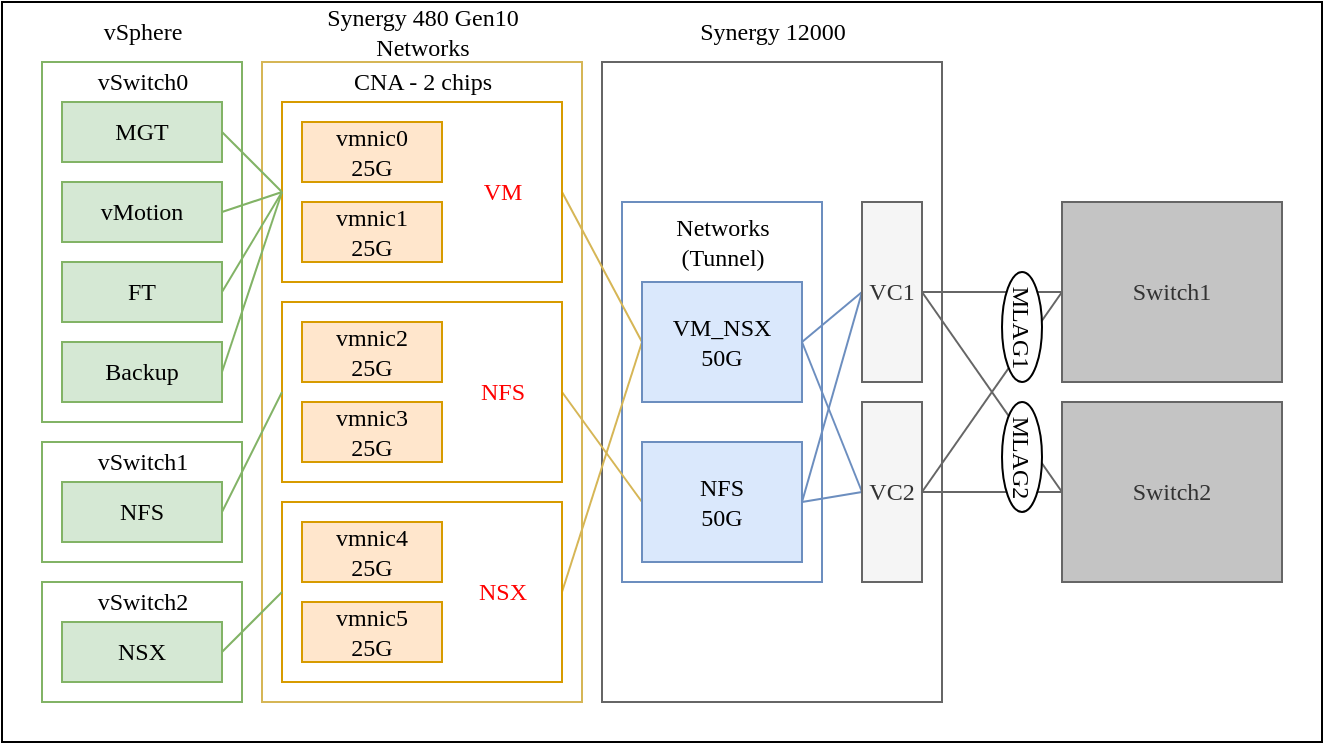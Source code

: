 <mxfile version="15.8.8" type="github"><diagram id="8WjpjRhoSgxoVWKSzdAx" name="Page-1"><mxGraphModel dx="782" dy="716" grid="1" gridSize="10" guides="1" tooltips="1" connect="1" arrows="1" fold="1" page="1" pageScale="1" pageWidth="850" pageHeight="1100" math="0" shadow="0"><root><mxCell id="0"/><mxCell id="1" parent="0"/><mxCell id="rObYeSCpx5tgW8fG9xQo-66" value="" style="rounded=0;whiteSpace=wrap;html=1;shadow=0;sketch=0;fillStyle=auto;fontFamily=Comic Sans MS;" parent="1" vertex="1"><mxGeometry x="20" y="30" width="660" height="370" as="geometry"/></mxCell><mxCell id="rObYeSCpx5tgW8fG9xQo-18" value="" style="rounded=0;whiteSpace=wrap;html=1;sketch=0;fillColor=none;strokeColor=#666666;fontColor=#333333;fontFamily=Verdana;" parent="1" vertex="1"><mxGeometry x="320" y="60" width="170" height="320" as="geometry"/></mxCell><mxCell id="rObYeSCpx5tgW8fG9xQo-51" value="" style="rounded=0;whiteSpace=wrap;html=1;sketch=0;fillColor=none;strokeColor=#6c8ebf;fontFamily=Verdana;" parent="1" vertex="1"><mxGeometry x="330" y="130" width="100" height="190" as="geometry"/></mxCell><mxCell id="rObYeSCpx5tgW8fG9xQo-19" value="" style="rounded=0;whiteSpace=wrap;html=1;sketch=0;fillColor=none;strokeColor=#82b366;fontFamily=Verdana;" parent="1" vertex="1"><mxGeometry x="40" y="60" width="100" height="180" as="geometry"/></mxCell><mxCell id="rObYeSCpx5tgW8fG9xQo-17" value="" style="rounded=0;whiteSpace=wrap;html=1;sketch=0;fillColor=none;strokeColor=#d6b656;fontFamily=Verdana;" parent="1" vertex="1"><mxGeometry x="150" y="60" width="160" height="320" as="geometry"/></mxCell><mxCell id="rObYeSCpx5tgW8fG9xQo-14" style="edgeStyle=none;rounded=0;sketch=0;orthogonalLoop=1;jettySize=auto;html=1;exitX=1;exitY=0.5;exitDx=0;exitDy=0;entryX=0;entryY=0.5;entryDx=0;entryDy=0;endArrow=none;endFill=0;fillColor=#fff2cc;strokeColor=#d6b656;fontFamily=Verdana;" parent="1" source="rObYeSCpx5tgW8fG9xQo-1" target="rObYeSCpx5tgW8fG9xQo-12" edge="1"><mxGeometry relative="1" as="geometry"/></mxCell><mxCell id="rObYeSCpx5tgW8fG9xQo-1" value="&lt;blockquote&gt;&lt;br&gt;&lt;/blockquote&gt;" style="rounded=0;whiteSpace=wrap;html=1;sketch=0;align=center;fontFamily=Verdana;strokeColor=#D79B00;" parent="1" vertex="1"><mxGeometry x="160" y="80" width="140" height="90" as="geometry"/></mxCell><mxCell id="rObYeSCpx5tgW8fG9xQo-16" style="edgeStyle=none;rounded=0;sketch=0;orthogonalLoop=1;jettySize=auto;html=1;exitX=1;exitY=0.5;exitDx=0;exitDy=0;entryX=0;entryY=0.5;entryDx=0;entryDy=0;endArrow=none;endFill=0;fillColor=#fff2cc;strokeColor=#d6b656;fontFamily=Verdana;" parent="1" source="rObYeSCpx5tgW8fG9xQo-2" target="rObYeSCpx5tgW8fG9xQo-13" edge="1"><mxGeometry relative="1" as="geometry"/></mxCell><mxCell id="rObYeSCpx5tgW8fG9xQo-2" value="&lt;div&gt;&lt;br&gt;&lt;/div&gt;&lt;div&gt;&lt;br&gt;&lt;/div&gt;" style="rounded=0;whiteSpace=wrap;html=1;sketch=0;fontFamily=Verdana;strokeColor=#D79B00;" parent="1" vertex="1"><mxGeometry x="160" y="180" width="140" height="90" as="geometry"/></mxCell><mxCell id="rObYeSCpx5tgW8fG9xQo-15" style="edgeStyle=none;rounded=0;sketch=0;orthogonalLoop=1;jettySize=auto;html=1;exitX=1;exitY=0.5;exitDx=0;exitDy=0;endArrow=none;endFill=0;fillColor=#fff2cc;strokeColor=#d6b656;entryX=0;entryY=0.5;entryDx=0;entryDy=0;fontFamily=Verdana;" parent="1" source="rObYeSCpx5tgW8fG9xQo-3" target="rObYeSCpx5tgW8fG9xQo-12" edge="1"><mxGeometry relative="1" as="geometry"><mxPoint x="280" y="200" as="targetPoint"/></mxGeometry></mxCell><mxCell id="rObYeSCpx5tgW8fG9xQo-3" value="" style="rounded=0;whiteSpace=wrap;html=1;sketch=0;fontFamily=Verdana;strokeColor=#D79B00;" parent="1" vertex="1"><mxGeometry x="160" y="280" width="140" height="90" as="geometry"/></mxCell><mxCell id="rObYeSCpx5tgW8fG9xQo-7" style="rounded=0;orthogonalLoop=1;jettySize=auto;html=1;exitX=1;exitY=0.5;exitDx=0;exitDy=0;entryX=0;entryY=0.5;entryDx=0;entryDy=0;endArrow=none;endFill=0;sketch=0;fillColor=#d5e8d4;strokeColor=#82b366;fontFamily=Verdana;" parent="1" source="rObYeSCpx5tgW8fG9xQo-4" target="rObYeSCpx5tgW8fG9xQo-1" edge="1"><mxGeometry relative="1" as="geometry"><mxPoint x="170" y="150" as="targetPoint"/></mxGeometry></mxCell><mxCell id="rObYeSCpx5tgW8fG9xQo-4" value="&lt;div&gt;MGT&lt;/div&gt;" style="rounded=0;whiteSpace=wrap;html=1;fillColor=#d5e8d4;strokeColor=#82b366;sketch=0;fontFamily=Verdana;" parent="1" vertex="1"><mxGeometry x="50" y="80" width="80" height="30" as="geometry"/></mxCell><mxCell id="rObYeSCpx5tgW8fG9xQo-8" style="edgeStyle=none;rounded=0;orthogonalLoop=1;jettySize=auto;html=1;entryX=0;entryY=0.5;entryDx=0;entryDy=0;endArrow=none;endFill=0;sketch=0;fillColor=#d5e8d4;strokeColor=#82b366;exitX=1;exitY=0.5;exitDx=0;exitDy=0;fontFamily=Verdana;" parent="1" source="rObYeSCpx5tgW8fG9xQo-5" target="rObYeSCpx5tgW8fG9xQo-1" edge="1"><mxGeometry relative="1" as="geometry"><mxPoint x="170" y="150" as="targetPoint"/></mxGeometry></mxCell><mxCell id="rObYeSCpx5tgW8fG9xQo-5" value="vMotion" style="rounded=0;whiteSpace=wrap;html=1;fillColor=#d5e8d4;strokeColor=#82b366;sketch=0;fontFamily=Verdana;" parent="1" vertex="1"><mxGeometry x="50" y="120" width="80" height="30" as="geometry"/></mxCell><mxCell id="rObYeSCpx5tgW8fG9xQo-11" style="edgeStyle=none;rounded=0;orthogonalLoop=1;jettySize=auto;html=1;exitX=1;exitY=0.5;exitDx=0;exitDy=0;endArrow=none;endFill=0;sketch=0;fillColor=#d5e8d4;strokeColor=#82b366;entryX=0;entryY=0.5;entryDx=0;entryDy=0;fontFamily=Verdana;" parent="1" source="rObYeSCpx5tgW8fG9xQo-6" target="rObYeSCpx5tgW8fG9xQo-1" edge="1"><mxGeometry relative="1" as="geometry"><mxPoint x="170" y="150" as="targetPoint"/></mxGeometry></mxCell><mxCell id="rObYeSCpx5tgW8fG9xQo-6" value="FT" style="rounded=0;whiteSpace=wrap;html=1;fillColor=#d5e8d4;strokeColor=#82b366;sketch=0;fontFamily=Verdana;" parent="1" vertex="1"><mxGeometry x="50" y="160" width="80" height="30" as="geometry"/></mxCell><mxCell id="rObYeSCpx5tgW8fG9xQo-22" style="edgeStyle=none;rounded=0;sketch=0;orthogonalLoop=1;jettySize=auto;html=1;exitX=1;exitY=0.5;exitDx=0;exitDy=0;entryX=0;entryY=0.5;entryDx=0;entryDy=0;endArrow=none;endFill=0;fillColor=#dae8fc;strokeColor=#6c8ebf;fontFamily=Verdana;" parent="1" source="rObYeSCpx5tgW8fG9xQo-12" target="rObYeSCpx5tgW8fG9xQo-20" edge="1"><mxGeometry relative="1" as="geometry"/></mxCell><mxCell id="rObYeSCpx5tgW8fG9xQo-24" style="edgeStyle=none;rounded=0;sketch=0;orthogonalLoop=1;jettySize=auto;html=1;exitX=1;exitY=0.5;exitDx=0;exitDy=0;entryX=0;entryY=0.5;entryDx=0;entryDy=0;endArrow=none;endFill=0;fillColor=#dae8fc;strokeColor=#6c8ebf;fontFamily=Verdana;" parent="1" source="rObYeSCpx5tgW8fG9xQo-12" target="rObYeSCpx5tgW8fG9xQo-21" edge="1"><mxGeometry relative="1" as="geometry"/></mxCell><mxCell id="rObYeSCpx5tgW8fG9xQo-12" value="&lt;div&gt;VM_NSX&lt;/div&gt;&lt;div&gt;50G&lt;/div&gt;" style="rounded=0;whiteSpace=wrap;html=1;fillColor=#dae8fc;strokeColor=#6c8ebf;sketch=0;fontFamily=Verdana;" parent="1" vertex="1"><mxGeometry x="340" y="170" width="80" height="60" as="geometry"/></mxCell><mxCell id="rObYeSCpx5tgW8fG9xQo-23" style="edgeStyle=none;rounded=0;sketch=0;orthogonalLoop=1;jettySize=auto;html=1;exitX=1;exitY=0.5;exitDx=0;exitDy=0;endArrow=none;endFill=0;entryX=0;entryY=0.5;entryDx=0;entryDy=0;fillColor=#dae8fc;strokeColor=#6c8ebf;fontFamily=Verdana;" parent="1" source="rObYeSCpx5tgW8fG9xQo-13" target="rObYeSCpx5tgW8fG9xQo-20" edge="1"><mxGeometry relative="1" as="geometry"><mxPoint x="460" y="170" as="targetPoint"/></mxGeometry></mxCell><mxCell id="rObYeSCpx5tgW8fG9xQo-25" style="edgeStyle=none;rounded=0;sketch=0;orthogonalLoop=1;jettySize=auto;html=1;exitX=1;exitY=0.5;exitDx=0;exitDy=0;endArrow=none;endFill=0;entryX=0;entryY=0.5;entryDx=0;entryDy=0;fillColor=#dae8fc;strokeColor=#6c8ebf;fontFamily=Verdana;" parent="1" source="rObYeSCpx5tgW8fG9xQo-13" target="rObYeSCpx5tgW8fG9xQo-21" edge="1"><mxGeometry relative="1" as="geometry"><mxPoint x="460" y="270.0" as="targetPoint"/></mxGeometry></mxCell><mxCell id="rObYeSCpx5tgW8fG9xQo-13" value="&lt;div&gt;NFS&lt;/div&gt;&lt;div&gt;50G&lt;br&gt;&lt;/div&gt;" style="rounded=0;whiteSpace=wrap;html=1;fillColor=#dae8fc;strokeColor=#6c8ebf;sketch=0;fontFamily=Verdana;" parent="1" vertex="1"><mxGeometry x="340" y="250" width="80" height="60" as="geometry"/></mxCell><mxCell id="rObYeSCpx5tgW8fG9xQo-57" style="edgeStyle=none;rounded=0;sketch=0;orthogonalLoop=1;jettySize=auto;html=1;exitX=1;exitY=0.5;exitDx=0;exitDy=0;entryX=0;entryY=0.5;entryDx=0;entryDy=0;fontFamily=Verdana;fontColor=#FF0000;endArrow=none;endFill=0;fillColor=#f5f5f5;strokeColor=#666666;" parent="1" source="rObYeSCpx5tgW8fG9xQo-20" target="rObYeSCpx5tgW8fG9xQo-55" edge="1"><mxGeometry relative="1" as="geometry"/></mxCell><mxCell id="rObYeSCpx5tgW8fG9xQo-59" style="edgeStyle=none;rounded=0;sketch=0;orthogonalLoop=1;jettySize=auto;html=1;exitX=1;exitY=0.5;exitDx=0;exitDy=0;entryX=0;entryY=0.5;entryDx=0;entryDy=0;fontFamily=Verdana;fontColor=#FF0000;endArrow=none;endFill=0;fillColor=#f5f5f5;strokeColor=#666666;" parent="1" source="rObYeSCpx5tgW8fG9xQo-20" target="rObYeSCpx5tgW8fG9xQo-56" edge="1"><mxGeometry relative="1" as="geometry"/></mxCell><mxCell id="rObYeSCpx5tgW8fG9xQo-20" value="VC1" style="rounded=0;whiteSpace=wrap;html=1;sketch=0;fillColor=#f5f5f5;fontColor=#333333;strokeColor=#666666;fontFamily=Verdana;" parent="1" vertex="1"><mxGeometry x="450" y="130" width="30" height="90" as="geometry"/></mxCell><mxCell id="rObYeSCpx5tgW8fG9xQo-58" style="edgeStyle=none;rounded=0;sketch=0;orthogonalLoop=1;jettySize=auto;html=1;entryX=0;entryY=0.5;entryDx=0;entryDy=0;fontFamily=Verdana;fontColor=#FF0000;endArrow=none;endFill=0;fillColor=#f5f5f5;strokeColor=#666666;" parent="1" source="rObYeSCpx5tgW8fG9xQo-21" target="rObYeSCpx5tgW8fG9xQo-56" edge="1"><mxGeometry relative="1" as="geometry"/></mxCell><mxCell id="rObYeSCpx5tgW8fG9xQo-60" style="edgeStyle=none;rounded=0;sketch=0;orthogonalLoop=1;jettySize=auto;html=1;exitX=1;exitY=0.5;exitDx=0;exitDy=0;entryX=0;entryY=0.5;entryDx=0;entryDy=0;fontFamily=Verdana;fontColor=#FF0000;endArrow=none;endFill=0;fillColor=#f5f5f5;strokeColor=#666666;" parent="1" source="rObYeSCpx5tgW8fG9xQo-21" target="rObYeSCpx5tgW8fG9xQo-55" edge="1"><mxGeometry relative="1" as="geometry"/></mxCell><mxCell id="rObYeSCpx5tgW8fG9xQo-21" value="&lt;div&gt;VC2&lt;/div&gt;" style="rounded=0;whiteSpace=wrap;html=1;sketch=0;fillColor=#f5f5f5;fontColor=#333333;strokeColor=#666666;fontFamily=Verdana;" parent="1" vertex="1"><mxGeometry x="450" y="230" width="30" height="90" as="geometry"/></mxCell><mxCell id="rObYeSCpx5tgW8fG9xQo-26" value="" style="rounded=0;whiteSpace=wrap;html=1;sketch=0;fillColor=none;strokeColor=#82b366;fontFamily=Verdana;" parent="1" vertex="1"><mxGeometry x="40" y="250" width="100" height="60" as="geometry"/></mxCell><mxCell id="rObYeSCpx5tgW8fG9xQo-32" style="edgeStyle=none;rounded=0;sketch=0;orthogonalLoop=1;jettySize=auto;html=1;exitX=1;exitY=0.5;exitDx=0;exitDy=0;entryX=0;entryY=0.5;entryDx=0;entryDy=0;endArrow=none;endFill=0;fillColor=#d5e8d4;strokeColor=#82b366;fontFamily=Verdana;" parent="1" source="rObYeSCpx5tgW8fG9xQo-27" target="rObYeSCpx5tgW8fG9xQo-2" edge="1"><mxGeometry relative="1" as="geometry"/></mxCell><mxCell id="rObYeSCpx5tgW8fG9xQo-27" value="NFS" style="rounded=0;whiteSpace=wrap;html=1;fillColor=#d5e8d4;strokeColor=#82b366;sketch=0;fontFamily=Verdana;" parent="1" vertex="1"><mxGeometry x="50" y="270" width="80" height="30" as="geometry"/></mxCell><mxCell id="rObYeSCpx5tgW8fG9xQo-28" value="" style="rounded=0;whiteSpace=wrap;html=1;sketch=0;fillColor=none;strokeColor=#82b366;fontFamily=Verdana;" parent="1" vertex="1"><mxGeometry x="40" y="320" width="100" height="60" as="geometry"/></mxCell><mxCell id="rObYeSCpx5tgW8fG9xQo-33" style="edgeStyle=none;rounded=0;sketch=0;orthogonalLoop=1;jettySize=auto;html=1;exitX=1;exitY=0.5;exitDx=0;exitDy=0;entryX=0;entryY=0.5;entryDx=0;entryDy=0;endArrow=none;endFill=0;fillColor=#d5e8d4;strokeColor=#82b366;fontFamily=Verdana;" parent="1" source="rObYeSCpx5tgW8fG9xQo-29" target="rObYeSCpx5tgW8fG9xQo-3" edge="1"><mxGeometry relative="1" as="geometry"/></mxCell><mxCell id="rObYeSCpx5tgW8fG9xQo-29" value="&lt;div&gt;NSX&lt;/div&gt;" style="rounded=0;whiteSpace=wrap;html=1;fillColor=#d5e8d4;strokeColor=#82b366;sketch=0;fontFamily=Verdana;" parent="1" vertex="1"><mxGeometry x="50" y="340" width="80" height="30" as="geometry"/></mxCell><mxCell id="rObYeSCpx5tgW8fG9xQo-31" style="edgeStyle=none;rounded=0;sketch=0;orthogonalLoop=1;jettySize=auto;html=1;exitX=1;exitY=0.5;exitDx=0;exitDy=0;endArrow=none;endFill=0;fillColor=#d5e8d4;strokeColor=#82b366;entryX=0;entryY=0.5;entryDx=0;entryDy=0;fontFamily=Verdana;" parent="1" source="rObYeSCpx5tgW8fG9xQo-30" target="rObYeSCpx5tgW8fG9xQo-1" edge="1"><mxGeometry relative="1" as="geometry"><mxPoint x="170" y="150" as="targetPoint"/></mxGeometry></mxCell><mxCell id="rObYeSCpx5tgW8fG9xQo-30" value="&lt;div&gt;Backup&lt;/div&gt;" style="rounded=0;whiteSpace=wrap;html=1;fillColor=#d5e8d4;strokeColor=#82b366;sketch=0;fontFamily=Verdana;" parent="1" vertex="1"><mxGeometry x="50" y="200" width="80" height="30" as="geometry"/></mxCell><mxCell id="rObYeSCpx5tgW8fG9xQo-34" value="vSwitch0" style="text;html=1;align=center;verticalAlign=middle;resizable=0;points=[];autosize=1;strokeColor=none;fillColor=none;sketch=0;fontFamily=Verdana;" parent="1" vertex="1"><mxGeometry x="55" y="60" width="70" height="20" as="geometry"/></mxCell><mxCell id="rObYeSCpx5tgW8fG9xQo-35" value="&lt;div&gt;vSwitch1&lt;/div&gt;" style="text;html=1;align=center;verticalAlign=middle;resizable=0;points=[];autosize=1;strokeColor=none;fillColor=none;sketch=0;fontFamily=Verdana;" parent="1" vertex="1"><mxGeometry x="55" y="250" width="70" height="20" as="geometry"/></mxCell><mxCell id="rObYeSCpx5tgW8fG9xQo-36" value="&lt;div&gt;vSwitch2&lt;/div&gt;" style="text;html=1;align=center;verticalAlign=middle;resizable=0;points=[];autosize=1;strokeColor=none;fillColor=none;sketch=0;fontFamily=Verdana;" parent="1" vertex="1"><mxGeometry x="55" y="320" width="70" height="20" as="geometry"/></mxCell><mxCell id="rObYeSCpx5tgW8fG9xQo-37" value="&lt;div&gt;CNA - 2 chips&lt;/div&gt;" style="text;html=1;align=center;verticalAlign=middle;resizable=0;points=[];autosize=1;strokeColor=none;fillColor=none;sketch=0;fontFamily=Verdana;" parent="1" vertex="1"><mxGeometry x="180" y="60" width="100" height="20" as="geometry"/></mxCell><mxCell id="rObYeSCpx5tgW8fG9xQo-38" value="&lt;div&gt;Networks&lt;/div&gt;&lt;div&gt;(Tunnel)&lt;/div&gt;" style="text;html=1;align=center;verticalAlign=middle;resizable=0;points=[];autosize=1;strokeColor=none;fillColor=none;sketch=0;fontFamily=Verdana;" parent="1" vertex="1"><mxGeometry x="340" y="135" width="80" height="30" as="geometry"/></mxCell><mxCell id="rObYeSCpx5tgW8fG9xQo-39" value="&lt;div&gt;vmnic0&lt;/div&gt;25G" style="rounded=0;whiteSpace=wrap;html=1;fillColor=#ffe6cc;strokeColor=#d79b00;sketch=0;fillStyle=auto;fontFamily=Verdana;" parent="1" vertex="1"><mxGeometry x="170" y="90" width="70" height="30" as="geometry"/></mxCell><mxCell id="rObYeSCpx5tgW8fG9xQo-41" value="&lt;div&gt;VM&lt;/div&gt;" style="text;html=1;align=center;verticalAlign=middle;resizable=0;points=[];autosize=1;strokeColor=none;fillColor=none;sketch=0;fontFamily=Verdana;fontColor=#FF0000;" parent="1" vertex="1"><mxGeometry x="255" y="115" width="30" height="20" as="geometry"/></mxCell><mxCell id="rObYeSCpx5tgW8fG9xQo-42" value="&lt;div&gt;NFS&lt;br&gt;&lt;/div&gt;" style="text;html=1;align=center;verticalAlign=middle;resizable=0;points=[];autosize=1;strokeColor=none;fillColor=none;sketch=0;fontFamily=Verdana;fontColor=#FF0000;" parent="1" vertex="1"><mxGeometry x="250" y="215" width="40" height="20" as="geometry"/></mxCell><mxCell id="rObYeSCpx5tgW8fG9xQo-43" value="&lt;div&gt;NSX&lt;br&gt;&lt;/div&gt;" style="text;html=1;align=center;verticalAlign=middle;resizable=0;points=[];autosize=1;strokeColor=none;fillColor=none;sketch=0;fontFamily=Verdana;fontColor=#FF0000;" parent="1" vertex="1"><mxGeometry x="250" y="315" width="40" height="20" as="geometry"/></mxCell><mxCell id="rObYeSCpx5tgW8fG9xQo-45" value="&lt;div&gt;vmnic1&lt;/div&gt;25G" style="rounded=0;whiteSpace=wrap;html=1;fillColor=#ffe6cc;strokeColor=#d79b00;sketch=0;fillStyle=hachure;fontFamily=Verdana;" parent="1" vertex="1"><mxGeometry x="170" y="130" width="70" height="30" as="geometry"/></mxCell><mxCell id="rObYeSCpx5tgW8fG9xQo-46" value="&lt;div&gt;vmnic2&lt;/div&gt;&lt;div&gt;25G&lt;br&gt;&lt;/div&gt;" style="rounded=0;whiteSpace=wrap;html=1;fillColor=#ffe6cc;strokeColor=#d79b00;sketch=0;fontFamily=Verdana;" parent="1" vertex="1"><mxGeometry x="170" y="190" width="70" height="30" as="geometry"/></mxCell><mxCell id="rObYeSCpx5tgW8fG9xQo-47" value="&lt;div&gt;vmnic3&lt;/div&gt;25G" style="rounded=0;whiteSpace=wrap;html=1;fillColor=#ffe6cc;strokeColor=#d79b00;sketch=0;fontFamily=Verdana;" parent="1" vertex="1"><mxGeometry x="170" y="230" width="70" height="30" as="geometry"/></mxCell><mxCell id="rObYeSCpx5tgW8fG9xQo-48" value="&lt;div&gt;vmnic4&lt;/div&gt;25G" style="rounded=0;whiteSpace=wrap;html=1;fillColor=#ffe6cc;strokeColor=#d79b00;sketch=0;fontFamily=Verdana;" parent="1" vertex="1"><mxGeometry x="170" y="290" width="70" height="30" as="geometry"/></mxCell><mxCell id="rObYeSCpx5tgW8fG9xQo-49" value="&lt;div&gt;vmnic5&lt;/div&gt;&lt;div&gt;25G&lt;br&gt;&lt;/div&gt;" style="rounded=0;whiteSpace=wrap;html=1;fillColor=#ffe6cc;strokeColor=#d79b00;sketch=0;fontFamily=Verdana;" parent="1" vertex="1"><mxGeometry x="170" y="330" width="70" height="30" as="geometry"/></mxCell><mxCell id="rObYeSCpx5tgW8fG9xQo-52" value="&lt;div&gt;Synergy 12000&lt;/div&gt;" style="text;html=1;align=center;verticalAlign=middle;resizable=0;points=[];autosize=1;strokeColor=none;fillColor=none;sketch=0;fontFamily=Verdana;" parent="1" vertex="1"><mxGeometry x="350" y="35" width="110" height="20" as="geometry"/></mxCell><mxCell id="rObYeSCpx5tgW8fG9xQo-53" value="Synergy 480 Gen10&lt;br&gt;Networks" style="text;html=1;align=center;verticalAlign=middle;resizable=0;points=[];autosize=1;strokeColor=none;fillColor=none;sketch=0;fontFamily=Verdana;" parent="1" vertex="1"><mxGeometry x="160" y="30" width="140" height="30" as="geometry"/></mxCell><mxCell id="rObYeSCpx5tgW8fG9xQo-54" value="vSphere" style="text;html=1;align=center;verticalAlign=middle;resizable=0;points=[];autosize=1;strokeColor=none;fillColor=none;sketch=0;fontFamily=Verdana;" parent="1" vertex="1"><mxGeometry x="55" y="35" width="70" height="20" as="geometry"/></mxCell><mxCell id="rObYeSCpx5tgW8fG9xQo-55" value="Switch1" style="rounded=0;whiteSpace=wrap;html=1;sketch=0;fillColor=#C4C4C4;fontColor=#333333;strokeColor=#666666;fontFamily=Verdana;" parent="1" vertex="1"><mxGeometry x="550" y="130" width="110" height="90" as="geometry"/></mxCell><mxCell id="rObYeSCpx5tgW8fG9xQo-56" value="Switch2" style="rounded=0;whiteSpace=wrap;html=1;sketch=0;fillColor=#C4C4C4;fontColor=#333333;strokeColor=#666666;fontFamily=Verdana;" parent="1" vertex="1"><mxGeometry x="550" y="230" width="110" height="90" as="geometry"/></mxCell><mxCell id="rObYeSCpx5tgW8fG9xQo-61" value="" style="ellipse;whiteSpace=wrap;html=1;sketch=0;fillStyle=auto;fontFamily=Verdana;" parent="1" vertex="1"><mxGeometry x="520" y="165" width="20" height="55" as="geometry"/></mxCell><mxCell id="rObYeSCpx5tgW8fG9xQo-62" value="" style="ellipse;whiteSpace=wrap;html=1;sketch=0;fillStyle=auto;fontFamily=Verdana;" parent="1" vertex="1"><mxGeometry x="520" y="230" width="20" height="55" as="geometry"/></mxCell><mxCell id="rObYeSCpx5tgW8fG9xQo-64" value="MLAG1" style="text;html=1;align=center;verticalAlign=middle;resizable=0;points=[];autosize=1;strokeColor=none;fillColor=none;fontFamily=Verdana;fontColor=default;rotation=90;shadow=0;sketch=0;" parent="1" vertex="1"><mxGeometry x="500" y="182.5" width="60" height="20" as="geometry"/></mxCell><mxCell id="rObYeSCpx5tgW8fG9xQo-65" value="MLAG2" style="text;html=1;align=center;verticalAlign=middle;resizable=0;points=[];autosize=1;strokeColor=none;fillColor=none;fontFamily=Verdana;fontColor=default;rotation=90;sketch=0;" parent="1" vertex="1"><mxGeometry x="500" y="247.5" width="60" height="20" as="geometry"/></mxCell></root></mxGraphModel></diagram></mxfile>
